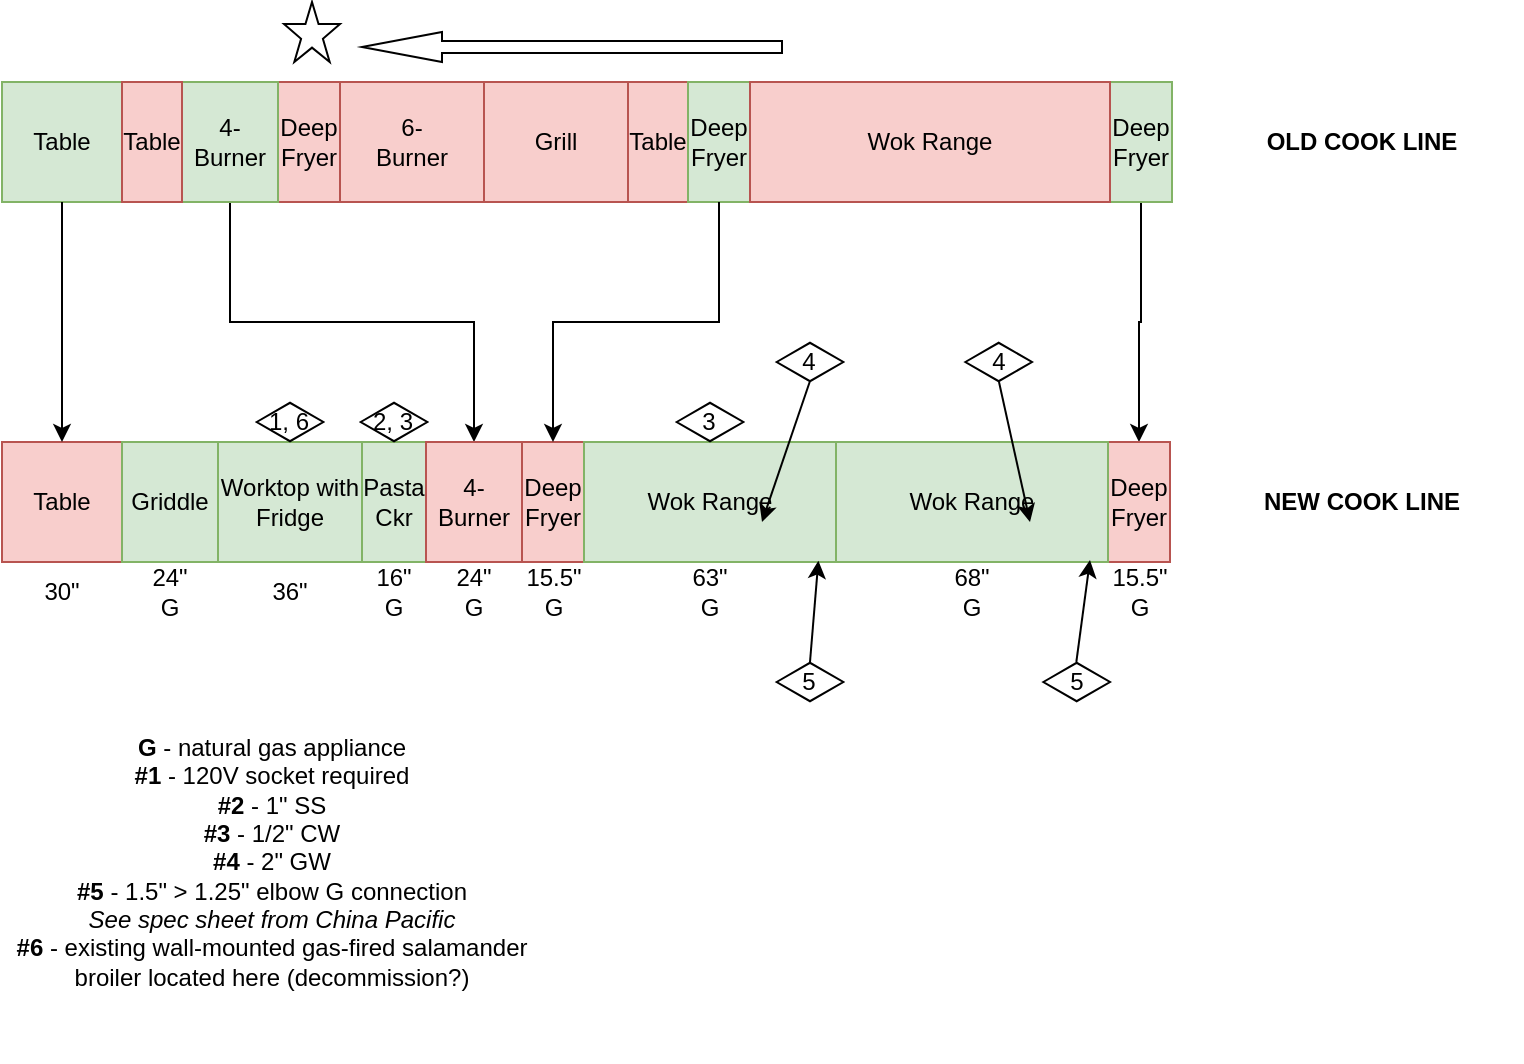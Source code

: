 <mxfile version="24.7.12">
  <diagram name="Page-1" id="lFVmlc0LN7dlN4CY-Sa5">
    <mxGraphModel dx="691" dy="343" grid="1" gridSize="10" guides="1" tooltips="1" connect="1" arrows="1" fold="1" page="1" pageScale="1" pageWidth="827" pageHeight="583" math="0" shadow="0">
      <root>
        <mxCell id="0" />
        <mxCell id="1" parent="0" />
        <mxCell id="mrPIv1gvlzqNDjQNlq6r-1" value="Table" style="rounded=0;whiteSpace=wrap;html=1;fillColor=#d5e8d4;strokeColor=#82b366;" parent="1" vertex="1">
          <mxGeometry x="40" y="40" width="60" height="60" as="geometry" />
        </mxCell>
        <mxCell id="mrPIv1gvlzqNDjQNlq6r-2" value="Deep&lt;div&gt;Fryer&lt;/div&gt;" style="rounded=0;whiteSpace=wrap;html=1;fillColor=#f8cecc;strokeColor=#b85450;" parent="1" vertex="1">
          <mxGeometry x="178" y="40" width="31" height="60" as="geometry" />
        </mxCell>
        <mxCell id="mrPIv1gvlzqNDjQNlq6r-27" style="edgeStyle=orthogonalEdgeStyle;rounded=0;orthogonalLoop=1;jettySize=auto;html=1;exitX=0.5;exitY=1;exitDx=0;exitDy=0;entryX=0.5;entryY=0;entryDx=0;entryDy=0;" parent="1" source="mrPIv1gvlzqNDjQNlq6r-3" target="mrPIv1gvlzqNDjQNlq6r-19" edge="1">
          <mxGeometry relative="1" as="geometry" />
        </mxCell>
        <mxCell id="mrPIv1gvlzqNDjQNlq6r-3" value="4-&lt;div&gt;Burner&lt;/div&gt;" style="rounded=0;whiteSpace=wrap;html=1;fillColor=#d5e8d4;strokeColor=#82b366;" parent="1" vertex="1">
          <mxGeometry x="130" y="40" width="48" height="60" as="geometry" />
        </mxCell>
        <mxCell id="mrPIv1gvlzqNDjQNlq6r-6" value="Table" style="rounded=0;whiteSpace=wrap;html=1;fillColor=#f8cecc;strokeColor=#b85450;shadow=0;" parent="1" vertex="1">
          <mxGeometry x="100" y="40" width="30" height="60" as="geometry" />
        </mxCell>
        <mxCell id="mrPIv1gvlzqNDjQNlq6r-8" value="6-&lt;div&gt;Burner&lt;/div&gt;" style="rounded=0;whiteSpace=wrap;html=1;fillColor=#f8cecc;strokeColor=#b85450;" parent="1" vertex="1">
          <mxGeometry x="209" y="40" width="72" height="60" as="geometry" />
        </mxCell>
        <mxCell id="mrPIv1gvlzqNDjQNlq6r-9" value="Grill" style="rounded=0;whiteSpace=wrap;html=1;fillColor=#f8cecc;strokeColor=#b85450;" parent="1" vertex="1">
          <mxGeometry x="281" y="40" width="72" height="60" as="geometry" />
        </mxCell>
        <mxCell id="mrPIv1gvlzqNDjQNlq6r-10" value="Table" style="rounded=0;whiteSpace=wrap;html=1;fillColor=#f8cecc;strokeColor=#b85450;" parent="1" vertex="1">
          <mxGeometry x="353" y="40" width="30" height="60" as="geometry" />
        </mxCell>
        <mxCell id="mrPIv1gvlzqNDjQNlq6r-11" value="Deep Fryer" style="rounded=0;whiteSpace=wrap;html=1;fillColor=#d5e8d4;strokeColor=#82b366;" parent="1" vertex="1">
          <mxGeometry x="383" y="40" width="31" height="60" as="geometry" />
        </mxCell>
        <mxCell id="mrPIv1gvlzqNDjQNlq6r-29" style="edgeStyle=orthogonalEdgeStyle;rounded=0;orthogonalLoop=1;jettySize=auto;html=1;exitX=0.5;exitY=1;exitDx=0;exitDy=0;entryX=0.5;entryY=0;entryDx=0;entryDy=0;" parent="1" source="mrPIv1gvlzqNDjQNlq6r-12" target="mrPIv1gvlzqNDjQNlq6r-21" edge="1">
          <mxGeometry relative="1" as="geometry" />
        </mxCell>
        <mxCell id="mrPIv1gvlzqNDjQNlq6r-12" value="Deep&lt;div&gt;Fryer&lt;/div&gt;" style="rounded=0;whiteSpace=wrap;html=1;fillColor=#d5e8d4;strokeColor=#82b366;" parent="1" vertex="1">
          <mxGeometry x="594" y="40" width="31" height="60" as="geometry" />
        </mxCell>
        <mxCell id="mrPIv1gvlzqNDjQNlq6r-13" value="Wok Range" style="rounded=0;whiteSpace=wrap;html=1;fillColor=#f8cecc;strokeColor=#b85450;" parent="1" vertex="1">
          <mxGeometry x="414" y="40" width="180" height="60" as="geometry" />
        </mxCell>
        <mxCell id="mrPIv1gvlzqNDjQNlq6r-15" value="Table" style="rounded=0;whiteSpace=wrap;html=1;fillColor=#f8cecc;strokeColor=#b85450;" parent="1" vertex="1">
          <mxGeometry x="40" y="220" width="60" height="60" as="geometry" />
        </mxCell>
        <mxCell id="mrPIv1gvlzqNDjQNlq6r-16" value="Griddle" style="rounded=0;whiteSpace=wrap;html=1;fillColor=#d5e8d4;strokeColor=#82b366;" parent="1" vertex="1">
          <mxGeometry x="100" y="220" width="48" height="60" as="geometry" />
        </mxCell>
        <mxCell id="mrPIv1gvlzqNDjQNlq6r-17" value="Worktop with&lt;div&gt;Fridge&lt;/div&gt;" style="rounded=0;whiteSpace=wrap;html=1;fillColor=#d5e8d4;strokeColor=#82b366;" parent="1" vertex="1">
          <mxGeometry x="148" y="220" width="72" height="60" as="geometry" />
        </mxCell>
        <mxCell id="mrPIv1gvlzqNDjQNlq6r-18" value="Pasta&lt;div&gt;Ckr&lt;/div&gt;" style="rounded=0;whiteSpace=wrap;html=1;fillColor=#d5e8d4;strokeColor=#82b366;" parent="1" vertex="1">
          <mxGeometry x="220" y="220" width="32" height="60" as="geometry" />
        </mxCell>
        <mxCell id="mrPIv1gvlzqNDjQNlq6r-19" value="4-&lt;div&gt;Burner&lt;/div&gt;" style="rounded=0;whiteSpace=wrap;html=1;fillColor=#f8cecc;strokeColor=#b85450;" parent="1" vertex="1">
          <mxGeometry x="252" y="220" width="48" height="60" as="geometry" />
        </mxCell>
        <mxCell id="mrPIv1gvlzqNDjQNlq6r-20" value="Deep Fryer" style="rounded=0;whiteSpace=wrap;html=1;fillColor=#f8cecc;strokeColor=#b85450;" parent="1" vertex="1">
          <mxGeometry x="300" y="220" width="31" height="60" as="geometry" />
        </mxCell>
        <mxCell id="mrPIv1gvlzqNDjQNlq6r-21" value="Deep Fryer" style="rounded=0;whiteSpace=wrap;html=1;fillColor=#f8cecc;strokeColor=#b85450;" parent="1" vertex="1">
          <mxGeometry x="593" y="220" width="31" height="60" as="geometry" />
        </mxCell>
        <mxCell id="mrPIv1gvlzqNDjQNlq6r-22" value="Wok Range" style="rounded=0;whiteSpace=wrap;html=1;fillColor=#d5e8d4;strokeColor=#82b366;" parent="1" vertex="1">
          <mxGeometry x="331" y="220" width="126" height="60" as="geometry" />
        </mxCell>
        <mxCell id="mrPIv1gvlzqNDjQNlq6r-23" value="Wok Range" style="rounded=0;whiteSpace=wrap;html=1;fillColor=#d5e8d4;strokeColor=#82b366;" parent="1" vertex="1">
          <mxGeometry x="457" y="220" width="136" height="60" as="geometry" />
        </mxCell>
        <mxCell id="mrPIv1gvlzqNDjQNlq6r-24" value="&lt;b&gt;OLD COOK LINE&lt;/b&gt;" style="text;html=1;align=center;verticalAlign=middle;whiteSpace=wrap;rounded=0;" parent="1" vertex="1">
          <mxGeometry x="640" y="55" width="160" height="30" as="geometry" />
        </mxCell>
        <mxCell id="mrPIv1gvlzqNDjQNlq6r-26" value="" style="endArrow=classic;html=1;rounded=0;exitX=0.5;exitY=1;exitDx=0;exitDy=0;entryX=0.5;entryY=0;entryDx=0;entryDy=0;" parent="1" source="mrPIv1gvlzqNDjQNlq6r-1" target="mrPIv1gvlzqNDjQNlq6r-15" edge="1">
          <mxGeometry width="50" height="50" relative="1" as="geometry">
            <mxPoint x="420" y="250" as="sourcePoint" />
            <mxPoint x="470" y="200" as="targetPoint" />
          </mxGeometry>
        </mxCell>
        <mxCell id="mrPIv1gvlzqNDjQNlq6r-28" style="edgeStyle=orthogonalEdgeStyle;rounded=0;orthogonalLoop=1;jettySize=auto;html=1;exitX=0.5;exitY=1;exitDx=0;exitDy=0;entryX=0.5;entryY=0;entryDx=0;entryDy=0;" parent="1" source="mrPIv1gvlzqNDjQNlq6r-11" target="mrPIv1gvlzqNDjQNlq6r-20" edge="1">
          <mxGeometry relative="1" as="geometry">
            <mxPoint x="349.76" y="358.68" as="targetPoint" />
          </mxGeometry>
        </mxCell>
        <mxCell id="mrPIv1gvlzqNDjQNlq6r-30" value="&lt;b&gt;NEW COOK LINE&lt;/b&gt;" style="text;html=1;align=center;verticalAlign=middle;whiteSpace=wrap;rounded=0;" parent="1" vertex="1">
          <mxGeometry x="640" y="235" width="160" height="30" as="geometry" />
        </mxCell>
        <mxCell id="mrPIv1gvlzqNDjQNlq6r-33" value="" style="verticalLabelPosition=bottom;verticalAlign=top;html=1;shape=mxgraph.basic.star" parent="1" vertex="1">
          <mxGeometry x="181" width="28" height="30" as="geometry" />
        </mxCell>
        <mxCell id="mrPIv1gvlzqNDjQNlq6r-34" value="" style="html=1;shadow=0;dashed=0;align=center;verticalAlign=middle;shape=mxgraph.arrows2.arrow;dy=0.6;dx=40;flipH=1;notch=0;" parent="1" vertex="1">
          <mxGeometry x="220" y="15" width="210" height="15" as="geometry" />
        </mxCell>
        <mxCell id="QAp4EA9SfzSvzh7ymkF2-1" value="30&quot;" style="text;html=1;align=center;verticalAlign=middle;whiteSpace=wrap;rounded=0;" vertex="1" parent="1">
          <mxGeometry x="40" y="280" width="60" height="30" as="geometry" />
        </mxCell>
        <mxCell id="QAp4EA9SfzSvzh7ymkF2-2" value="24&quot;&lt;div&gt;G&lt;/div&gt;" style="text;html=1;align=center;verticalAlign=middle;whiteSpace=wrap;rounded=0;" vertex="1" parent="1">
          <mxGeometry x="94" y="280" width="60" height="30" as="geometry" />
        </mxCell>
        <mxCell id="QAp4EA9SfzSvzh7ymkF2-3" value="36&quot;" style="text;html=1;align=center;verticalAlign=middle;whiteSpace=wrap;rounded=0;" vertex="1" parent="1">
          <mxGeometry x="154" y="280" width="60" height="30" as="geometry" />
        </mxCell>
        <mxCell id="QAp4EA9SfzSvzh7ymkF2-4" value="16&quot;&lt;div&gt;G&lt;/div&gt;" style="text;html=1;align=center;verticalAlign=middle;whiteSpace=wrap;rounded=0;" vertex="1" parent="1">
          <mxGeometry x="206" y="280" width="60" height="30" as="geometry" />
        </mxCell>
        <mxCell id="QAp4EA9SfzSvzh7ymkF2-5" value="24&quot;&lt;div&gt;G&lt;/div&gt;" style="text;html=1;align=center;verticalAlign=middle;whiteSpace=wrap;rounded=0;" vertex="1" parent="1">
          <mxGeometry x="246" y="280" width="60" height="30" as="geometry" />
        </mxCell>
        <mxCell id="QAp4EA9SfzSvzh7ymkF2-6" value="15.5&quot;&lt;div&gt;G&lt;/div&gt;" style="text;html=1;align=center;verticalAlign=middle;whiteSpace=wrap;rounded=0;" vertex="1" parent="1">
          <mxGeometry x="285.5" y="280" width="60" height="30" as="geometry" />
        </mxCell>
        <mxCell id="QAp4EA9SfzSvzh7ymkF2-7" value="63&quot;&lt;div&gt;G&lt;/div&gt;" style="text;html=1;align=center;verticalAlign=middle;whiteSpace=wrap;rounded=0;" vertex="1" parent="1">
          <mxGeometry x="364" y="280" width="60" height="30" as="geometry" />
        </mxCell>
        <mxCell id="QAp4EA9SfzSvzh7ymkF2-8" value="68&quot;&lt;div&gt;G&lt;/div&gt;" style="text;html=1;align=center;verticalAlign=middle;whiteSpace=wrap;rounded=0;" vertex="1" parent="1">
          <mxGeometry x="495" y="280" width="60" height="30" as="geometry" />
        </mxCell>
        <mxCell id="QAp4EA9SfzSvzh7ymkF2-9" value="15.5&quot;&lt;div&gt;G&lt;/div&gt;" style="text;html=1;align=center;verticalAlign=middle;whiteSpace=wrap;rounded=0;" vertex="1" parent="1">
          <mxGeometry x="578.5" y="280" width="60" height="30" as="geometry" />
        </mxCell>
        <mxCell id="QAp4EA9SfzSvzh7ymkF2-10" value="" style="endArrow=classic;html=1;rounded=0;entryX=0.93;entryY=0.989;entryDx=0;entryDy=0;entryPerimeter=0;exitX=0.5;exitY=0;exitDx=0;exitDy=0;" edge="1" parent="1" target="mrPIv1gvlzqNDjQNlq6r-22">
          <mxGeometry width="50" height="50" relative="1" as="geometry">
            <mxPoint x="444" y="330" as="sourcePoint" />
            <mxPoint x="400" y="370" as="targetPoint" />
          </mxGeometry>
        </mxCell>
        <mxCell id="QAp4EA9SfzSvzh7ymkF2-12" value="" style="endArrow=classic;html=1;rounded=0;entryX=0.93;entryY=0.989;entryDx=0;entryDy=0;entryPerimeter=0;exitX=0.495;exitY=0;exitDx=0;exitDy=0;exitPerimeter=0;" edge="1" parent="1" source="QAp4EA9SfzSvzh7ymkF2-29">
          <mxGeometry width="50" height="50" relative="1" as="geometry">
            <mxPoint x="580" y="330" as="sourcePoint" />
            <mxPoint x="584" y="279" as="targetPoint" />
          </mxGeometry>
        </mxCell>
        <mxCell id="QAp4EA9SfzSvzh7ymkF2-15" value="" style="endArrow=classic;html=1;rounded=0;exitX=0.495;exitY=1;exitDx=0;exitDy=0;movable=1;resizable=1;rotatable=1;deletable=1;editable=1;locked=0;connectable=1;anchorPointDirection=1;exitPerimeter=0;" edge="1" parent="1" source="QAp4EA9SfzSvzh7ymkF2-26">
          <mxGeometry width="50" height="50" relative="1" as="geometry">
            <mxPoint x="445" y="190" as="sourcePoint" />
            <mxPoint x="420" y="260" as="targetPoint" />
          </mxGeometry>
        </mxCell>
        <mxCell id="QAp4EA9SfzSvzh7ymkF2-17" value="" style="endArrow=classic;html=1;rounded=0;exitX=0.505;exitY=1;exitDx=0;exitDy=0;movable=1;resizable=1;rotatable=1;deletable=1;editable=1;locked=0;connectable=1;anchorPointDirection=1;exitPerimeter=0;" edge="1" parent="1" source="QAp4EA9SfzSvzh7ymkF2-27">
          <mxGeometry width="50" height="50" relative="1" as="geometry">
            <mxPoint x="541" y="190" as="sourcePoint" />
            <mxPoint x="554" y="260" as="targetPoint" />
          </mxGeometry>
        </mxCell>
        <mxCell id="QAp4EA9SfzSvzh7ymkF2-21" value="1, 6" style="html=1;whiteSpace=wrap;aspect=fixed;shape=isoRectangle;" vertex="1" parent="1">
          <mxGeometry x="167.34" y="200" width="33.33" height="20" as="geometry" />
        </mxCell>
        <mxCell id="QAp4EA9SfzSvzh7ymkF2-22" value="2, 3" style="html=1;whiteSpace=wrap;aspect=fixed;shape=isoRectangle;" vertex="1" parent="1">
          <mxGeometry x="219.34" y="200" width="33.33" height="20" as="geometry" />
        </mxCell>
        <mxCell id="QAp4EA9SfzSvzh7ymkF2-23" value="&lt;div&gt;&lt;b&gt;G&lt;/b&gt;&amp;nbsp;- natural gas appliance&lt;/div&gt;&lt;b&gt;#1&lt;/b&gt; - 120V socket required&lt;div&gt;&lt;b&gt;#2&lt;/b&gt; - 1&quot; SS&lt;/div&gt;&lt;div&gt;&lt;b&gt;#3&lt;/b&gt; - 1/2&quot; CW&lt;/div&gt;&lt;div&gt;&lt;b&gt;#4&lt;/b&gt; - 2&quot; GW&lt;/div&gt;&lt;div&gt;&lt;b&gt;#5&lt;/b&gt; - 1.5&quot; &amp;gt; 1.25&quot; elbow G connection&lt;/div&gt;&lt;div&gt;&lt;i&gt;See spec sheet from China Pacific&lt;/i&gt;&lt;/div&gt;&lt;div&gt;&lt;b&gt;#6&lt;/b&gt; - existing wall-mounted gas-fired salamander broiler located here (decommission?)&lt;/div&gt;" style="text;html=1;align=center;verticalAlign=middle;whiteSpace=wrap;rounded=0;" vertex="1" parent="1">
          <mxGeometry x="40" y="330" width="270" height="200" as="geometry" />
        </mxCell>
        <mxCell id="QAp4EA9SfzSvzh7ymkF2-24" value="3" style="html=1;whiteSpace=wrap;aspect=fixed;shape=isoRectangle;" vertex="1" parent="1">
          <mxGeometry x="377.34" y="200" width="33.33" height="20" as="geometry" />
        </mxCell>
        <mxCell id="QAp4EA9SfzSvzh7ymkF2-26" value="4" style="html=1;whiteSpace=wrap;aspect=fixed;shape=isoRectangle;" vertex="1" parent="1">
          <mxGeometry x="427.33" y="170" width="33.33" height="20" as="geometry" />
        </mxCell>
        <mxCell id="QAp4EA9SfzSvzh7ymkF2-27" value="4" style="html=1;whiteSpace=wrap;aspect=fixed;shape=isoRectangle;" vertex="1" parent="1">
          <mxGeometry x="521.67" y="170" width="33.33" height="20" as="geometry" />
        </mxCell>
        <mxCell id="QAp4EA9SfzSvzh7ymkF2-28" value="5" style="html=1;whiteSpace=wrap;aspect=fixed;shape=isoRectangle;" vertex="1" parent="1">
          <mxGeometry x="427.33" y="330" width="33.33" height="20" as="geometry" />
        </mxCell>
        <mxCell id="QAp4EA9SfzSvzh7ymkF2-29" value="5" style="html=1;whiteSpace=wrap;aspect=fixed;shape=isoRectangle;" vertex="1" parent="1">
          <mxGeometry x="560.67" y="330" width="33.33" height="20" as="geometry" />
        </mxCell>
      </root>
    </mxGraphModel>
  </diagram>
</mxfile>
